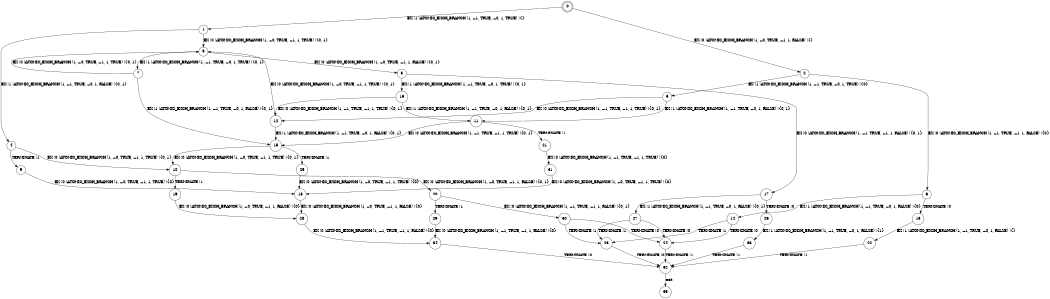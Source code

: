 digraph BCG {
size = "7, 10.5";
center = TRUE;
node [shape = circle];
0 [peripheries = 2];
0 -> 1 [label = "EX !1 !ATOMIC_EXCH_BRANCH (1, +1, TRUE, +0, 1, TRUE) !{}"];
0 -> 2 [label = "EX !0 !ATOMIC_EXCH_BRANCH (1, +0, TRUE, +1, 1, FALSE) !{}"];
1 -> 3 [label = "EX !0 !ATOMIC_EXCH_BRANCH (1, +0, TRUE, +1, 1, TRUE) !{0, 1}"];
1 -> 4 [label = "EX !1 !ATOMIC_EXCH_BRANCH (1, +1, TRUE, +0, 1, FALSE) !{0, 1}"];
2 -> 5 [label = "EX !1 !ATOMIC_EXCH_BRANCH (1, +1, TRUE, +0, 1, TRUE) !{0}"];
2 -> 6 [label = "EX !0 !ATOMIC_EXCH_BRANCH (1, +1, TRUE, +1, 1, FALSE) !{0}"];
3 -> 7 [label = "EX !1 !ATOMIC_EXCH_BRANCH (1, +1, TRUE, +0, 1, TRUE) !{0, 1}"];
3 -> 8 [label = "EX !0 !ATOMIC_EXCH_BRANCH (1, +0, TRUE, +1, 1, FALSE) !{0, 1}"];
4 -> 9 [label = "TERMINATE !1"];
4 -> 10 [label = "EX !0 !ATOMIC_EXCH_BRANCH (1, +0, TRUE, +1, 1, TRUE) !{0, 1}"];
5 -> 11 [label = "EX !1 !ATOMIC_EXCH_BRANCH (1, +1, TRUE, +0, 1, FALSE) !{0, 1}"];
5 -> 12 [label = "EX !0 !ATOMIC_EXCH_BRANCH (1, +1, TRUE, +1, 1, TRUE) !{0, 1}"];
6 -> 13 [label = "TERMINATE !0"];
6 -> 14 [label = "EX !1 !ATOMIC_EXCH_BRANCH (1, +1, TRUE, +0, 1, FALSE) !{0}"];
7 -> 15 [label = "EX !1 !ATOMIC_EXCH_BRANCH (1, +1, TRUE, +0, 1, FALSE) !{0, 1}"];
7 -> 3 [label = "EX !0 !ATOMIC_EXCH_BRANCH (1, +0, TRUE, +1, 1, TRUE) !{0, 1}"];
8 -> 16 [label = "EX !1 !ATOMIC_EXCH_BRANCH (1, +1, TRUE, +0, 1, TRUE) !{0, 1}"];
8 -> 17 [label = "EX !0 !ATOMIC_EXCH_BRANCH (1, +1, TRUE, +1, 1, FALSE) !{0, 1}"];
9 -> 18 [label = "EX !0 !ATOMIC_EXCH_BRANCH (1, +0, TRUE, +1, 1, TRUE) !{0}"];
10 -> 19 [label = "TERMINATE !1"];
10 -> 20 [label = "EX !0 !ATOMIC_EXCH_BRANCH (1, +0, TRUE, +1, 1, FALSE) !{0, 1}"];
11 -> 21 [label = "TERMINATE !1"];
11 -> 15 [label = "EX !0 !ATOMIC_EXCH_BRANCH (1, +1, TRUE, +1, 1, TRUE) !{0, 1}"];
12 -> 15 [label = "EX !1 !ATOMIC_EXCH_BRANCH (1, +1, TRUE, +0, 1, FALSE) !{0, 1}"];
12 -> 3 [label = "EX !0 !ATOMIC_EXCH_BRANCH (1, +0, TRUE, +1, 1, TRUE) !{0, 1}"];
13 -> 22 [label = "EX !1 !ATOMIC_EXCH_BRANCH (1, +1, TRUE, +0, 1, FALSE) !{}"];
14 -> 23 [label = "TERMINATE !1"];
14 -> 24 [label = "TERMINATE !0"];
15 -> 25 [label = "TERMINATE !1"];
15 -> 10 [label = "EX !0 !ATOMIC_EXCH_BRANCH (1, +0, TRUE, +1, 1, TRUE) !{0, 1}"];
16 -> 11 [label = "EX !1 !ATOMIC_EXCH_BRANCH (1, +1, TRUE, +0, 1, FALSE) !{0, 1}"];
16 -> 12 [label = "EX !0 !ATOMIC_EXCH_BRANCH (1, +1, TRUE, +1, 1, TRUE) !{0, 1}"];
17 -> 26 [label = "TERMINATE !0"];
17 -> 27 [label = "EX !1 !ATOMIC_EXCH_BRANCH (1, +1, TRUE, +0, 1, FALSE) !{0, 1}"];
18 -> 28 [label = "EX !0 !ATOMIC_EXCH_BRANCH (1, +0, TRUE, +1, 1, FALSE) !{0}"];
19 -> 28 [label = "EX !0 !ATOMIC_EXCH_BRANCH (1, +0, TRUE, +1, 1, FALSE) !{0}"];
20 -> 29 [label = "TERMINATE !1"];
20 -> 30 [label = "EX !0 !ATOMIC_EXCH_BRANCH (1, +1, TRUE, +1, 1, FALSE) !{0, 1}"];
21 -> 31 [label = "EX !0 !ATOMIC_EXCH_BRANCH (1, +1, TRUE, +1, 1, TRUE) !{0}"];
22 -> 32 [label = "TERMINATE !1"];
23 -> 32 [label = "TERMINATE !0"];
24 -> 32 [label = "TERMINATE !1"];
25 -> 18 [label = "EX !0 !ATOMIC_EXCH_BRANCH (1, +0, TRUE, +1, 1, TRUE) !{0}"];
26 -> 33 [label = "EX !1 !ATOMIC_EXCH_BRANCH (1, +1, TRUE, +0, 1, FALSE) !{1}"];
27 -> 23 [label = "TERMINATE !1"];
27 -> 24 [label = "TERMINATE !0"];
28 -> 34 [label = "EX !0 !ATOMIC_EXCH_BRANCH (1, +1, TRUE, +1, 1, FALSE) !{0}"];
29 -> 34 [label = "EX !0 !ATOMIC_EXCH_BRANCH (1, +1, TRUE, +1, 1, FALSE) !{0}"];
30 -> 23 [label = "TERMINATE !1"];
30 -> 24 [label = "TERMINATE !0"];
31 -> 18 [label = "EX !0 !ATOMIC_EXCH_BRANCH (1, +0, TRUE, +1, 1, TRUE) !{0}"];
32 -> 35 [label = "exit"];
33 -> 32 [label = "TERMINATE !1"];
34 -> 32 [label = "TERMINATE !0"];
}
